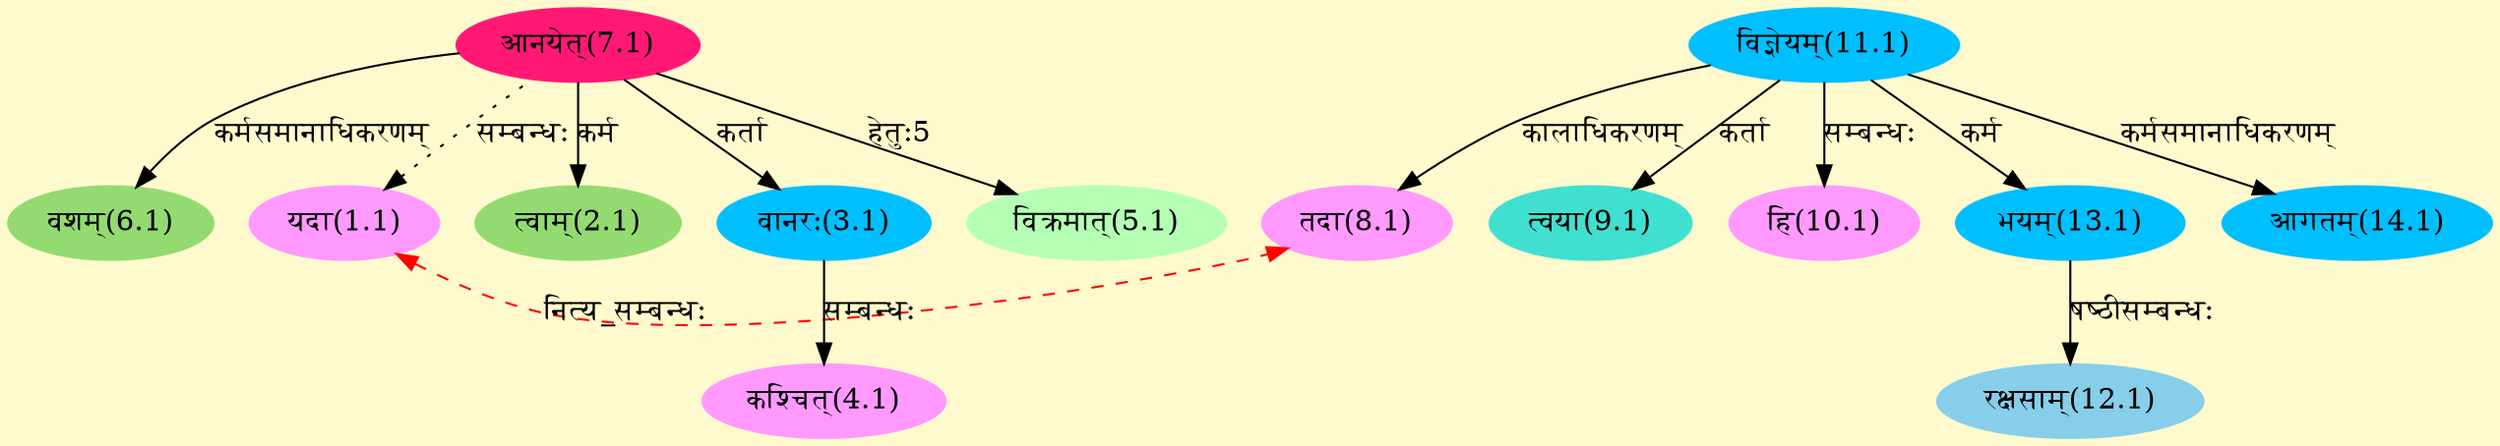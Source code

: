 digraph G{
rankdir=BT;
 compound=true;
 bgcolor="lemonchiffon1";
Node1_1 [style=filled, color="#FF99FF" label = "यदा(1.1)"]
Node8_1 [style=filled, color="#FF99FF" label = "तदा(8.1)"]
Node7_1 [style=filled, color="#FF1975" label = "आनयेत्(7.1)"]
Node2_1 [style=filled, color="#93DB70" label = "त्वाम्(2.1)"]
Node3_1 [style=filled, color="#00BFFF" label = "वानरः(3.1)"]
Node4_1 [style=filled, color="#FF99FF" label = "कश्चित्(4.1)"]
Node5_1 [style=filled, color="#B4FFB4" label = "विक्रमात्(5.1)"]
Node6_1 [style=filled, color="#93DB70" label = "वशम्(6.1)"]
Node [style=filled, color="" label = "()"]
Node11_1 [style=filled, color="#00BFFF" label = "विज्ञेयम्(11.1)"]
Node9_1 [style=filled, color="#40E0D0" label = "त्वया(9.1)"]
Node10_1 [style=filled, color="#FF99FF" label = "हि(10.1)"]
Node12_1 [style=filled, color="#87CEEB" label = "रक्षसाम्(12.1)"]
Node13_1 [style=filled, color="#00BFFF" label = "भयम्(13.1)"]
Node14_1 [style=filled, color="#00BFFF" label = "आगतम्(14.1)"]
{rank = same; Node1_1; Node8_1;}
/* Start of Relations section */

Node1_1 -> Node8_1 [ style=dashed color="red" label="नित्य_सम्बन्धः"  dir="both" ]
Node1_1 -> Node7_1 [ style=dotted label="सम्बन्धः"  dir="back" ]
Node2_1 -> Node7_1 [  label="कर्म"  dir="back" ]
Node3_1 -> Node7_1 [  label="कर्ता"  dir="back" ]
Node4_1 -> Node3_1 [  label="सम्बन्धः"  dir="back" ]
Node5_1 -> Node7_1 [  label="हेतुः5"  dir="back" ]
Node6_1 -> Node7_1 [  label="कर्मसमानाधिकरणम्"  dir="back" ]
Node8_1 -> Node11_1 [  label="कालाधिकरणम्"  dir="back" ]
Node9_1 -> Node11_1 [  label="कर्ता"  dir="back" ]
Node10_1 -> Node11_1 [  label="सम्बन्धः"  dir="back" ]
Node12_1 -> Node13_1 [  label="षष्ठीसम्बन्धः"  dir="back" ]
Node13_1 -> Node11_1 [  label="कर्म"  dir="back" ]
Node14_1 -> Node11_1 [  label="कर्मसमानाधिकरणम्"  dir="back" ]
}
